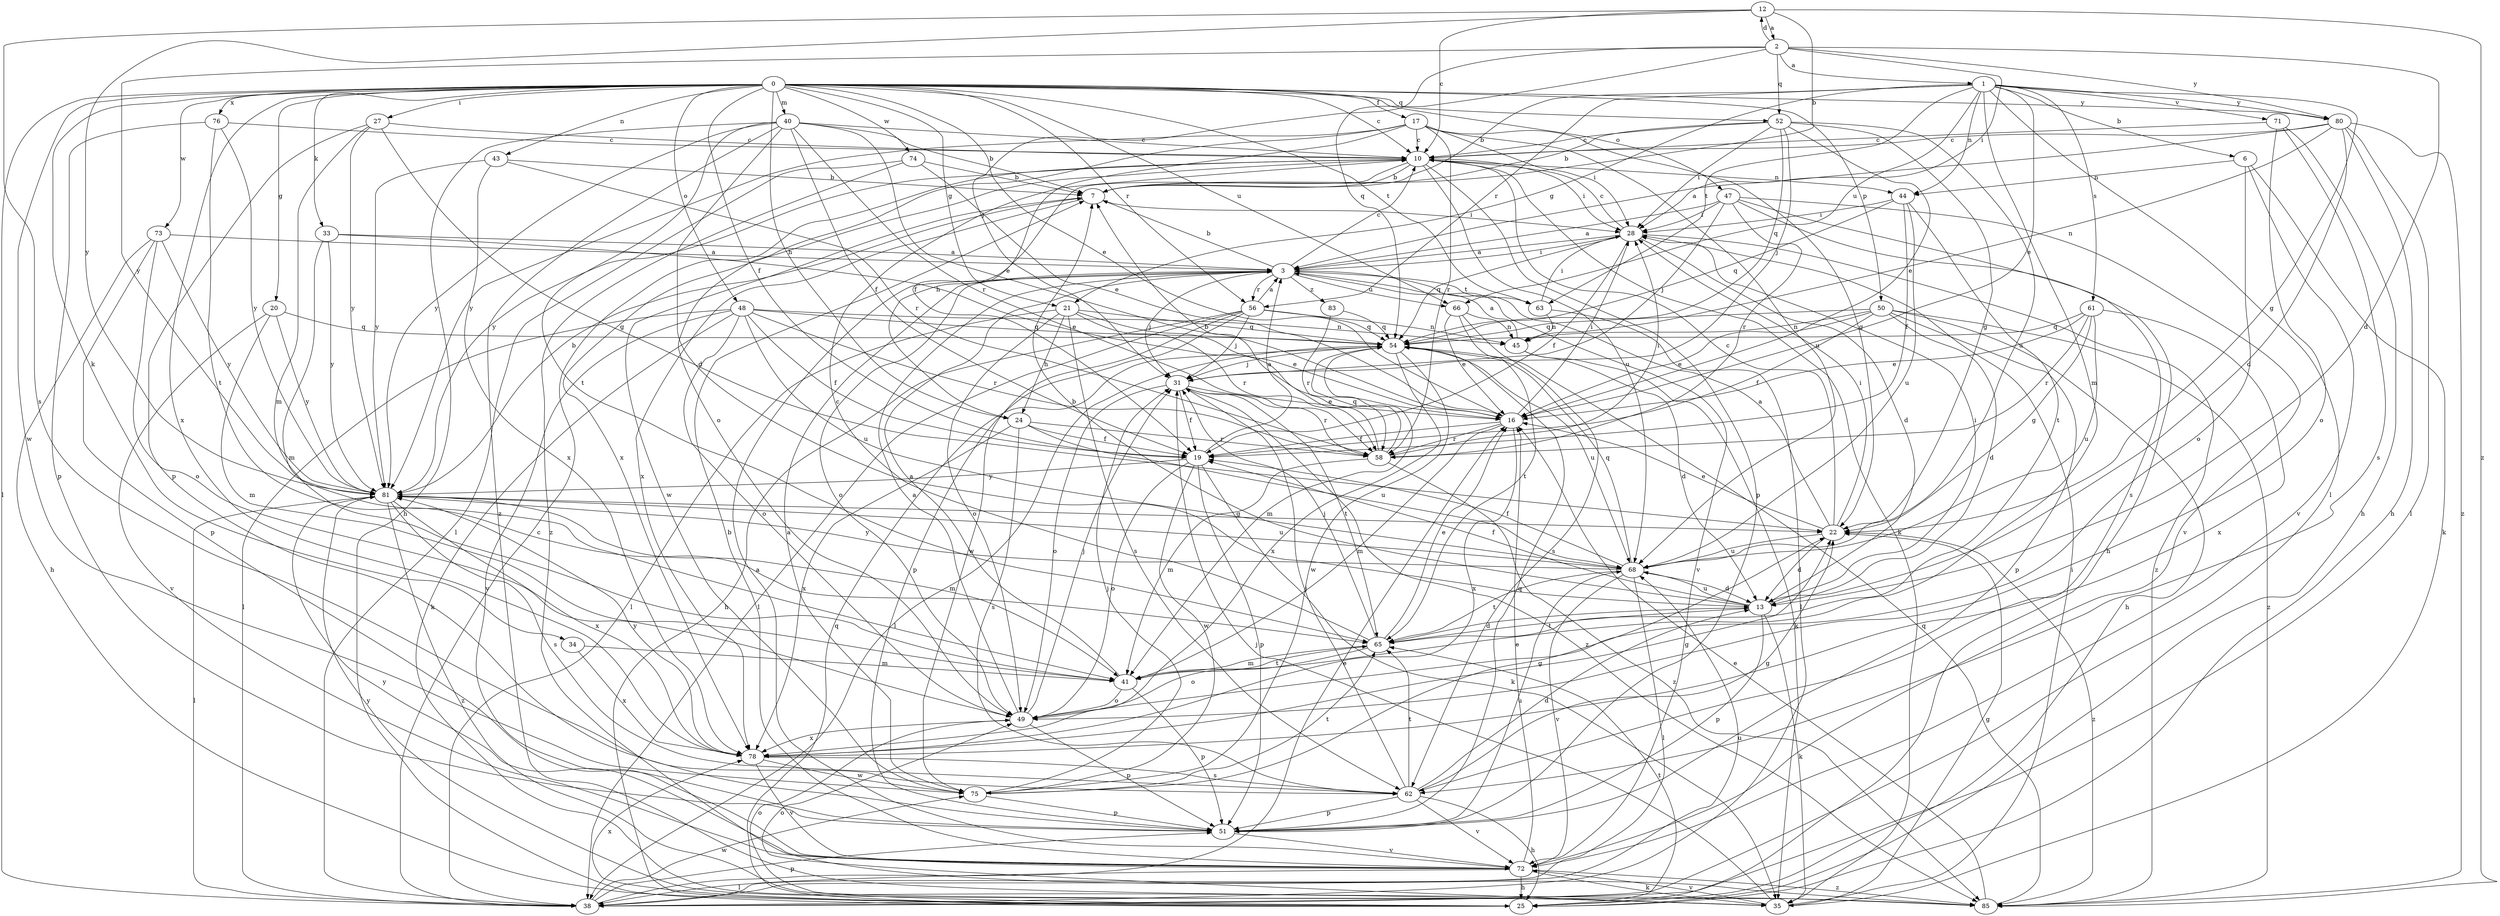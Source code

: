 strict digraph  {
0;
1;
2;
3;
6;
7;
10;
12;
13;
16;
17;
19;
20;
21;
22;
24;
25;
27;
28;
31;
33;
34;
35;
38;
40;
41;
43;
44;
45;
47;
48;
49;
50;
51;
52;
54;
56;
58;
61;
62;
63;
65;
66;
68;
71;
72;
73;
74;
75;
76;
78;
80;
81;
83;
85;
0 -> 10  [label=c];
0 -> 16  [label=e];
0 -> 17  [label=f];
0 -> 19  [label=f];
0 -> 20  [label=g];
0 -> 21  [label=g];
0 -> 24  [label=h];
0 -> 27  [label=i];
0 -> 33  [label=k];
0 -> 34  [label=k];
0 -> 38  [label=l];
0 -> 40  [label=m];
0 -> 43  [label=n];
0 -> 47  [label=o];
0 -> 48  [label=o];
0 -> 50  [label=p];
0 -> 52  [label=q];
0 -> 56  [label=r];
0 -> 63  [label=t];
0 -> 66  [label=u];
0 -> 73  [label=w];
0 -> 74  [label=w];
0 -> 75  [label=w];
0 -> 76  [label=x];
0 -> 78  [label=x];
0 -> 80  [label=y];
1 -> 6  [label=b];
1 -> 7  [label=b];
1 -> 16  [label=e];
1 -> 21  [label=g];
1 -> 22  [label=g];
1 -> 38  [label=l];
1 -> 41  [label=m];
1 -> 44  [label=n];
1 -> 56  [label=r];
1 -> 61  [label=s];
1 -> 63  [label=t];
1 -> 66  [label=u];
1 -> 71  [label=v];
1 -> 80  [label=y];
2 -> 1  [label=a];
2 -> 12  [label=d];
2 -> 13  [label=d];
2 -> 28  [label=i];
2 -> 31  [label=j];
2 -> 52  [label=q];
2 -> 54  [label=q];
2 -> 80  [label=y];
2 -> 81  [label=y];
3 -> 7  [label=b];
3 -> 10  [label=c];
3 -> 28  [label=i];
3 -> 31  [label=j];
3 -> 49  [label=o];
3 -> 56  [label=r];
3 -> 63  [label=t];
3 -> 66  [label=u];
3 -> 72  [label=v];
3 -> 83  [label=z];
6 -> 35  [label=k];
6 -> 44  [label=n];
6 -> 49  [label=o];
6 -> 72  [label=v];
7 -> 28  [label=i];
7 -> 75  [label=w];
7 -> 78  [label=x];
10 -> 7  [label=b];
10 -> 24  [label=h];
10 -> 28  [label=i];
10 -> 35  [label=k];
10 -> 44  [label=n];
10 -> 51  [label=p];
10 -> 68  [label=u];
10 -> 78  [label=x];
10 -> 81  [label=y];
12 -> 2  [label=a];
12 -> 7  [label=b];
12 -> 10  [label=c];
12 -> 62  [label=s];
12 -> 81  [label=y];
12 -> 85  [label=z];
13 -> 7  [label=b];
13 -> 19  [label=f];
13 -> 28  [label=i];
13 -> 35  [label=k];
13 -> 51  [label=p];
13 -> 65  [label=t];
13 -> 68  [label=u];
16 -> 19  [label=f];
16 -> 28  [label=i];
16 -> 41  [label=m];
16 -> 58  [label=r];
16 -> 78  [label=x];
17 -> 10  [label=c];
17 -> 19  [label=f];
17 -> 22  [label=g];
17 -> 28  [label=i];
17 -> 49  [label=o];
17 -> 58  [label=r];
17 -> 68  [label=u];
17 -> 81  [label=y];
19 -> 3  [label=a];
19 -> 35  [label=k];
19 -> 49  [label=o];
19 -> 51  [label=p];
19 -> 75  [label=w];
19 -> 81  [label=y];
20 -> 41  [label=m];
20 -> 54  [label=q];
20 -> 72  [label=v];
20 -> 81  [label=y];
21 -> 16  [label=e];
21 -> 24  [label=h];
21 -> 38  [label=l];
21 -> 49  [label=o];
21 -> 54  [label=q];
21 -> 58  [label=r];
21 -> 62  [label=s];
22 -> 3  [label=a];
22 -> 10  [label=c];
22 -> 13  [label=d];
22 -> 16  [label=e];
22 -> 28  [label=i];
22 -> 68  [label=u];
22 -> 85  [label=z];
24 -> 19  [label=f];
24 -> 58  [label=r];
24 -> 62  [label=s];
24 -> 68  [label=u];
24 -> 78  [label=x];
25 -> 49  [label=o];
25 -> 54  [label=q];
25 -> 65  [label=t];
25 -> 78  [label=x];
27 -> 10  [label=c];
27 -> 22  [label=g];
27 -> 41  [label=m];
27 -> 51  [label=p];
27 -> 81  [label=y];
28 -> 3  [label=a];
28 -> 10  [label=c];
28 -> 13  [label=d];
28 -> 19  [label=f];
28 -> 54  [label=q];
28 -> 85  [label=z];
31 -> 16  [label=e];
31 -> 19  [label=f];
31 -> 49  [label=o];
31 -> 58  [label=r];
31 -> 65  [label=t];
31 -> 85  [label=z];
33 -> 3  [label=a];
33 -> 16  [label=e];
33 -> 41  [label=m];
33 -> 81  [label=y];
34 -> 41  [label=m];
34 -> 78  [label=x];
35 -> 22  [label=g];
35 -> 28  [label=i];
35 -> 31  [label=j];
35 -> 49  [label=o];
35 -> 72  [label=v];
35 -> 81  [label=y];
38 -> 10  [label=c];
38 -> 16  [label=e];
38 -> 51  [label=p];
38 -> 68  [label=u];
38 -> 75  [label=w];
40 -> 7  [label=b];
40 -> 10  [label=c];
40 -> 13  [label=d];
40 -> 16  [label=e];
40 -> 19  [label=f];
40 -> 25  [label=h];
40 -> 58  [label=r];
40 -> 65  [label=t];
40 -> 81  [label=y];
40 -> 85  [label=z];
41 -> 3  [label=a];
41 -> 49  [label=o];
41 -> 51  [label=p];
41 -> 65  [label=t];
43 -> 7  [label=b];
43 -> 58  [label=r];
43 -> 78  [label=x];
43 -> 81  [label=y];
44 -> 19  [label=f];
44 -> 28  [label=i];
44 -> 54  [label=q];
44 -> 65  [label=t];
44 -> 68  [label=u];
45 -> 3  [label=a];
45 -> 13  [label=d];
45 -> 35  [label=k];
47 -> 3  [label=a];
47 -> 25  [label=h];
47 -> 28  [label=i];
47 -> 31  [label=j];
47 -> 58  [label=r];
47 -> 62  [label=s];
47 -> 72  [label=v];
48 -> 19  [label=f];
48 -> 35  [label=k];
48 -> 38  [label=l];
48 -> 45  [label=n];
48 -> 49  [label=o];
48 -> 54  [label=q];
48 -> 58  [label=r];
48 -> 68  [label=u];
48 -> 72  [label=v];
49 -> 3  [label=a];
49 -> 31  [label=j];
49 -> 51  [label=p];
49 -> 78  [label=x];
50 -> 13  [label=d];
50 -> 16  [label=e];
50 -> 19  [label=f];
50 -> 25  [label=h];
50 -> 45  [label=n];
50 -> 51  [label=p];
50 -> 54  [label=q];
50 -> 85  [label=z];
51 -> 54  [label=q];
51 -> 68  [label=u];
51 -> 72  [label=v];
52 -> 7  [label=b];
52 -> 10  [label=c];
52 -> 16  [label=e];
52 -> 22  [label=g];
52 -> 28  [label=i];
52 -> 31  [label=j];
52 -> 54  [label=q];
52 -> 68  [label=u];
54 -> 31  [label=j];
54 -> 38  [label=l];
54 -> 41  [label=m];
54 -> 68  [label=u];
54 -> 75  [label=w];
54 -> 78  [label=x];
56 -> 3  [label=a];
56 -> 25  [label=h];
56 -> 31  [label=j];
56 -> 38  [label=l];
56 -> 45  [label=n];
56 -> 51  [label=p];
56 -> 54  [label=q];
56 -> 75  [label=w];
58 -> 7  [label=b];
58 -> 28  [label=i];
58 -> 41  [label=m];
58 -> 54  [label=q];
58 -> 85  [label=z];
61 -> 16  [label=e];
61 -> 22  [label=g];
61 -> 54  [label=q];
61 -> 58  [label=r];
61 -> 68  [label=u];
61 -> 78  [label=x];
62 -> 13  [label=d];
62 -> 22  [label=g];
62 -> 25  [label=h];
62 -> 31  [label=j];
62 -> 51  [label=p];
62 -> 65  [label=t];
62 -> 72  [label=v];
63 -> 28  [label=i];
63 -> 38  [label=l];
63 -> 45  [label=n];
65 -> 10  [label=c];
65 -> 13  [label=d];
65 -> 16  [label=e];
65 -> 31  [label=j];
65 -> 41  [label=m];
65 -> 49  [label=o];
66 -> 16  [label=e];
66 -> 45  [label=n];
66 -> 62  [label=s];
66 -> 65  [label=t];
68 -> 13  [label=d];
68 -> 19  [label=f];
68 -> 38  [label=l];
68 -> 54  [label=q];
68 -> 65  [label=t];
68 -> 72  [label=v];
68 -> 81  [label=y];
71 -> 10  [label=c];
71 -> 25  [label=h];
71 -> 49  [label=o];
71 -> 62  [label=s];
72 -> 3  [label=a];
72 -> 7  [label=b];
72 -> 16  [label=e];
72 -> 25  [label=h];
72 -> 35  [label=k];
72 -> 38  [label=l];
72 -> 81  [label=y];
72 -> 85  [label=z];
73 -> 3  [label=a];
73 -> 25  [label=h];
73 -> 49  [label=o];
73 -> 51  [label=p];
73 -> 81  [label=y];
74 -> 7  [label=b];
74 -> 16  [label=e];
74 -> 38  [label=l];
74 -> 85  [label=z];
75 -> 3  [label=a];
75 -> 22  [label=g];
75 -> 31  [label=j];
75 -> 51  [label=p];
75 -> 65  [label=t];
76 -> 10  [label=c];
76 -> 51  [label=p];
76 -> 65  [label=t];
76 -> 81  [label=y];
78 -> 22  [label=g];
78 -> 62  [label=s];
78 -> 72  [label=v];
78 -> 75  [label=w];
78 -> 81  [label=y];
80 -> 3  [label=a];
80 -> 10  [label=c];
80 -> 13  [label=d];
80 -> 25  [label=h];
80 -> 38  [label=l];
80 -> 45  [label=n];
80 -> 85  [label=z];
81 -> 7  [label=b];
81 -> 22  [label=g];
81 -> 38  [label=l];
81 -> 41  [label=m];
81 -> 62  [label=s];
81 -> 68  [label=u];
81 -> 78  [label=x];
81 -> 85  [label=z];
83 -> 54  [label=q];
83 -> 58  [label=r];
85 -> 16  [label=e];
85 -> 54  [label=q];
}
